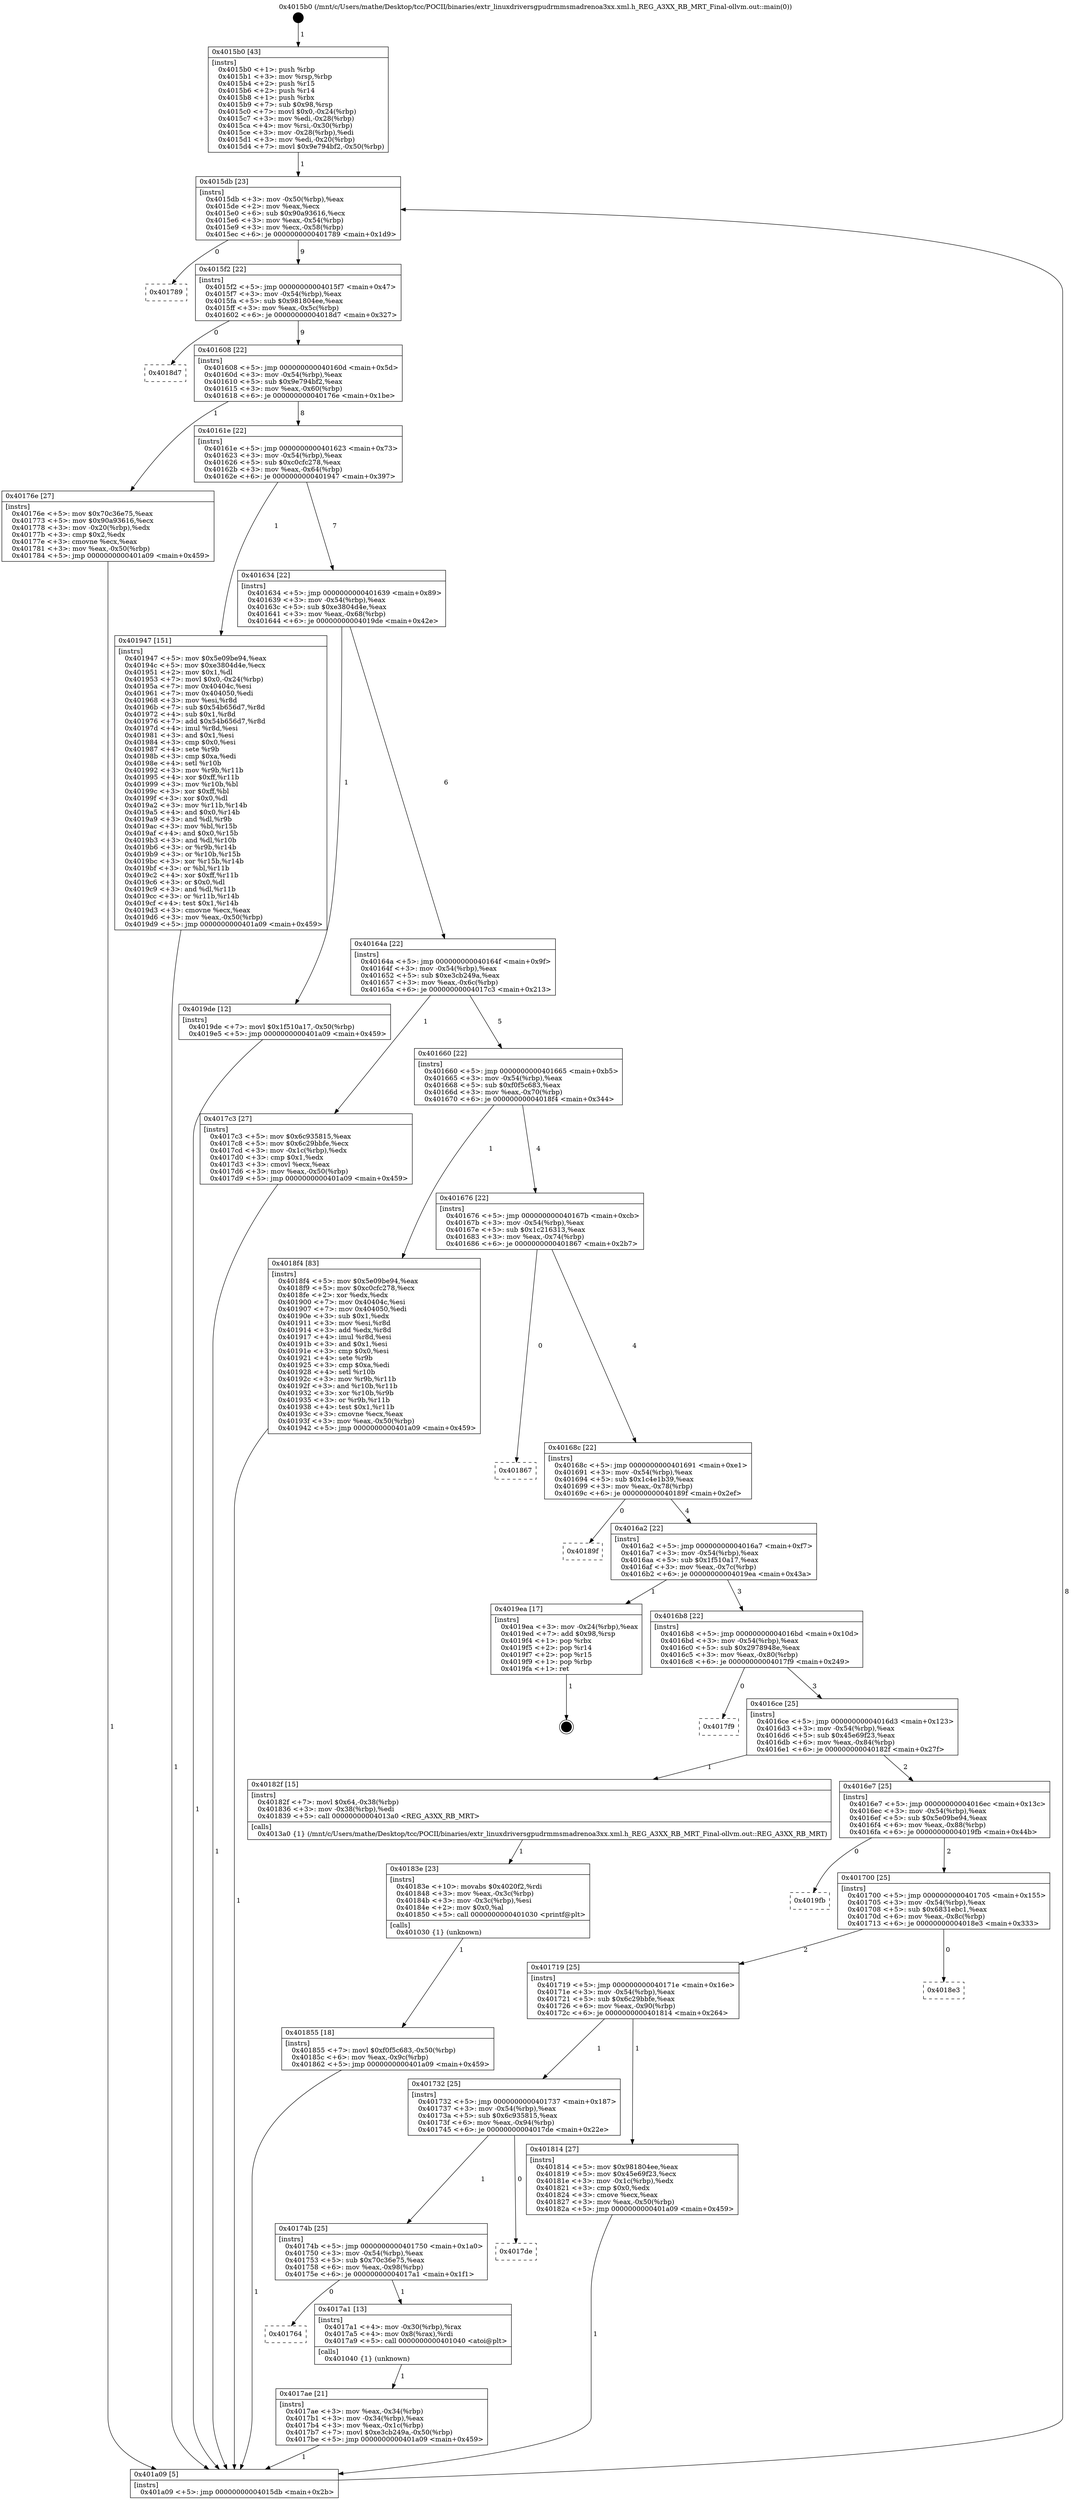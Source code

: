 digraph "0x4015b0" {
  label = "0x4015b0 (/mnt/c/Users/mathe/Desktop/tcc/POCII/binaries/extr_linuxdriversgpudrmmsmadrenoa3xx.xml.h_REG_A3XX_RB_MRT_Final-ollvm.out::main(0))"
  labelloc = "t"
  node[shape=record]

  Entry [label="",width=0.3,height=0.3,shape=circle,fillcolor=black,style=filled]
  "0x4015db" [label="{
     0x4015db [23]\l
     | [instrs]\l
     &nbsp;&nbsp;0x4015db \<+3\>: mov -0x50(%rbp),%eax\l
     &nbsp;&nbsp;0x4015de \<+2\>: mov %eax,%ecx\l
     &nbsp;&nbsp;0x4015e0 \<+6\>: sub $0x90a93616,%ecx\l
     &nbsp;&nbsp;0x4015e6 \<+3\>: mov %eax,-0x54(%rbp)\l
     &nbsp;&nbsp;0x4015e9 \<+3\>: mov %ecx,-0x58(%rbp)\l
     &nbsp;&nbsp;0x4015ec \<+6\>: je 0000000000401789 \<main+0x1d9\>\l
  }"]
  "0x401789" [label="{
     0x401789\l
  }", style=dashed]
  "0x4015f2" [label="{
     0x4015f2 [22]\l
     | [instrs]\l
     &nbsp;&nbsp;0x4015f2 \<+5\>: jmp 00000000004015f7 \<main+0x47\>\l
     &nbsp;&nbsp;0x4015f7 \<+3\>: mov -0x54(%rbp),%eax\l
     &nbsp;&nbsp;0x4015fa \<+5\>: sub $0x981804ee,%eax\l
     &nbsp;&nbsp;0x4015ff \<+3\>: mov %eax,-0x5c(%rbp)\l
     &nbsp;&nbsp;0x401602 \<+6\>: je 00000000004018d7 \<main+0x327\>\l
  }"]
  Exit [label="",width=0.3,height=0.3,shape=circle,fillcolor=black,style=filled,peripheries=2]
  "0x4018d7" [label="{
     0x4018d7\l
  }", style=dashed]
  "0x401608" [label="{
     0x401608 [22]\l
     | [instrs]\l
     &nbsp;&nbsp;0x401608 \<+5\>: jmp 000000000040160d \<main+0x5d\>\l
     &nbsp;&nbsp;0x40160d \<+3\>: mov -0x54(%rbp),%eax\l
     &nbsp;&nbsp;0x401610 \<+5\>: sub $0x9e794bf2,%eax\l
     &nbsp;&nbsp;0x401615 \<+3\>: mov %eax,-0x60(%rbp)\l
     &nbsp;&nbsp;0x401618 \<+6\>: je 000000000040176e \<main+0x1be\>\l
  }"]
  "0x401855" [label="{
     0x401855 [18]\l
     | [instrs]\l
     &nbsp;&nbsp;0x401855 \<+7\>: movl $0xf0f5c683,-0x50(%rbp)\l
     &nbsp;&nbsp;0x40185c \<+6\>: mov %eax,-0x9c(%rbp)\l
     &nbsp;&nbsp;0x401862 \<+5\>: jmp 0000000000401a09 \<main+0x459\>\l
  }"]
  "0x40176e" [label="{
     0x40176e [27]\l
     | [instrs]\l
     &nbsp;&nbsp;0x40176e \<+5\>: mov $0x70c36e75,%eax\l
     &nbsp;&nbsp;0x401773 \<+5\>: mov $0x90a93616,%ecx\l
     &nbsp;&nbsp;0x401778 \<+3\>: mov -0x20(%rbp),%edx\l
     &nbsp;&nbsp;0x40177b \<+3\>: cmp $0x2,%edx\l
     &nbsp;&nbsp;0x40177e \<+3\>: cmovne %ecx,%eax\l
     &nbsp;&nbsp;0x401781 \<+3\>: mov %eax,-0x50(%rbp)\l
     &nbsp;&nbsp;0x401784 \<+5\>: jmp 0000000000401a09 \<main+0x459\>\l
  }"]
  "0x40161e" [label="{
     0x40161e [22]\l
     | [instrs]\l
     &nbsp;&nbsp;0x40161e \<+5\>: jmp 0000000000401623 \<main+0x73\>\l
     &nbsp;&nbsp;0x401623 \<+3\>: mov -0x54(%rbp),%eax\l
     &nbsp;&nbsp;0x401626 \<+5\>: sub $0xc0cfc278,%eax\l
     &nbsp;&nbsp;0x40162b \<+3\>: mov %eax,-0x64(%rbp)\l
     &nbsp;&nbsp;0x40162e \<+6\>: je 0000000000401947 \<main+0x397\>\l
  }"]
  "0x401a09" [label="{
     0x401a09 [5]\l
     | [instrs]\l
     &nbsp;&nbsp;0x401a09 \<+5\>: jmp 00000000004015db \<main+0x2b\>\l
  }"]
  "0x4015b0" [label="{
     0x4015b0 [43]\l
     | [instrs]\l
     &nbsp;&nbsp;0x4015b0 \<+1\>: push %rbp\l
     &nbsp;&nbsp;0x4015b1 \<+3\>: mov %rsp,%rbp\l
     &nbsp;&nbsp;0x4015b4 \<+2\>: push %r15\l
     &nbsp;&nbsp;0x4015b6 \<+2\>: push %r14\l
     &nbsp;&nbsp;0x4015b8 \<+1\>: push %rbx\l
     &nbsp;&nbsp;0x4015b9 \<+7\>: sub $0x98,%rsp\l
     &nbsp;&nbsp;0x4015c0 \<+7\>: movl $0x0,-0x24(%rbp)\l
     &nbsp;&nbsp;0x4015c7 \<+3\>: mov %edi,-0x28(%rbp)\l
     &nbsp;&nbsp;0x4015ca \<+4\>: mov %rsi,-0x30(%rbp)\l
     &nbsp;&nbsp;0x4015ce \<+3\>: mov -0x28(%rbp),%edi\l
     &nbsp;&nbsp;0x4015d1 \<+3\>: mov %edi,-0x20(%rbp)\l
     &nbsp;&nbsp;0x4015d4 \<+7\>: movl $0x9e794bf2,-0x50(%rbp)\l
  }"]
  "0x40183e" [label="{
     0x40183e [23]\l
     | [instrs]\l
     &nbsp;&nbsp;0x40183e \<+10\>: movabs $0x4020f2,%rdi\l
     &nbsp;&nbsp;0x401848 \<+3\>: mov %eax,-0x3c(%rbp)\l
     &nbsp;&nbsp;0x40184b \<+3\>: mov -0x3c(%rbp),%esi\l
     &nbsp;&nbsp;0x40184e \<+2\>: mov $0x0,%al\l
     &nbsp;&nbsp;0x401850 \<+5\>: call 0000000000401030 \<printf@plt\>\l
     | [calls]\l
     &nbsp;&nbsp;0x401030 \{1\} (unknown)\l
  }"]
  "0x401947" [label="{
     0x401947 [151]\l
     | [instrs]\l
     &nbsp;&nbsp;0x401947 \<+5\>: mov $0x5e09be94,%eax\l
     &nbsp;&nbsp;0x40194c \<+5\>: mov $0xe3804d4e,%ecx\l
     &nbsp;&nbsp;0x401951 \<+2\>: mov $0x1,%dl\l
     &nbsp;&nbsp;0x401953 \<+7\>: movl $0x0,-0x24(%rbp)\l
     &nbsp;&nbsp;0x40195a \<+7\>: mov 0x40404c,%esi\l
     &nbsp;&nbsp;0x401961 \<+7\>: mov 0x404050,%edi\l
     &nbsp;&nbsp;0x401968 \<+3\>: mov %esi,%r8d\l
     &nbsp;&nbsp;0x40196b \<+7\>: sub $0x54b656d7,%r8d\l
     &nbsp;&nbsp;0x401972 \<+4\>: sub $0x1,%r8d\l
     &nbsp;&nbsp;0x401976 \<+7\>: add $0x54b656d7,%r8d\l
     &nbsp;&nbsp;0x40197d \<+4\>: imul %r8d,%esi\l
     &nbsp;&nbsp;0x401981 \<+3\>: and $0x1,%esi\l
     &nbsp;&nbsp;0x401984 \<+3\>: cmp $0x0,%esi\l
     &nbsp;&nbsp;0x401987 \<+4\>: sete %r9b\l
     &nbsp;&nbsp;0x40198b \<+3\>: cmp $0xa,%edi\l
     &nbsp;&nbsp;0x40198e \<+4\>: setl %r10b\l
     &nbsp;&nbsp;0x401992 \<+3\>: mov %r9b,%r11b\l
     &nbsp;&nbsp;0x401995 \<+4\>: xor $0xff,%r11b\l
     &nbsp;&nbsp;0x401999 \<+3\>: mov %r10b,%bl\l
     &nbsp;&nbsp;0x40199c \<+3\>: xor $0xff,%bl\l
     &nbsp;&nbsp;0x40199f \<+3\>: xor $0x0,%dl\l
     &nbsp;&nbsp;0x4019a2 \<+3\>: mov %r11b,%r14b\l
     &nbsp;&nbsp;0x4019a5 \<+4\>: and $0x0,%r14b\l
     &nbsp;&nbsp;0x4019a9 \<+3\>: and %dl,%r9b\l
     &nbsp;&nbsp;0x4019ac \<+3\>: mov %bl,%r15b\l
     &nbsp;&nbsp;0x4019af \<+4\>: and $0x0,%r15b\l
     &nbsp;&nbsp;0x4019b3 \<+3\>: and %dl,%r10b\l
     &nbsp;&nbsp;0x4019b6 \<+3\>: or %r9b,%r14b\l
     &nbsp;&nbsp;0x4019b9 \<+3\>: or %r10b,%r15b\l
     &nbsp;&nbsp;0x4019bc \<+3\>: xor %r15b,%r14b\l
     &nbsp;&nbsp;0x4019bf \<+3\>: or %bl,%r11b\l
     &nbsp;&nbsp;0x4019c2 \<+4\>: xor $0xff,%r11b\l
     &nbsp;&nbsp;0x4019c6 \<+3\>: or $0x0,%dl\l
     &nbsp;&nbsp;0x4019c9 \<+3\>: and %dl,%r11b\l
     &nbsp;&nbsp;0x4019cc \<+3\>: or %r11b,%r14b\l
     &nbsp;&nbsp;0x4019cf \<+4\>: test $0x1,%r14b\l
     &nbsp;&nbsp;0x4019d3 \<+3\>: cmovne %ecx,%eax\l
     &nbsp;&nbsp;0x4019d6 \<+3\>: mov %eax,-0x50(%rbp)\l
     &nbsp;&nbsp;0x4019d9 \<+5\>: jmp 0000000000401a09 \<main+0x459\>\l
  }"]
  "0x401634" [label="{
     0x401634 [22]\l
     | [instrs]\l
     &nbsp;&nbsp;0x401634 \<+5\>: jmp 0000000000401639 \<main+0x89\>\l
     &nbsp;&nbsp;0x401639 \<+3\>: mov -0x54(%rbp),%eax\l
     &nbsp;&nbsp;0x40163c \<+5\>: sub $0xe3804d4e,%eax\l
     &nbsp;&nbsp;0x401641 \<+3\>: mov %eax,-0x68(%rbp)\l
     &nbsp;&nbsp;0x401644 \<+6\>: je 00000000004019de \<main+0x42e\>\l
  }"]
  "0x4017ae" [label="{
     0x4017ae [21]\l
     | [instrs]\l
     &nbsp;&nbsp;0x4017ae \<+3\>: mov %eax,-0x34(%rbp)\l
     &nbsp;&nbsp;0x4017b1 \<+3\>: mov -0x34(%rbp),%eax\l
     &nbsp;&nbsp;0x4017b4 \<+3\>: mov %eax,-0x1c(%rbp)\l
     &nbsp;&nbsp;0x4017b7 \<+7\>: movl $0xe3cb249a,-0x50(%rbp)\l
     &nbsp;&nbsp;0x4017be \<+5\>: jmp 0000000000401a09 \<main+0x459\>\l
  }"]
  "0x4019de" [label="{
     0x4019de [12]\l
     | [instrs]\l
     &nbsp;&nbsp;0x4019de \<+7\>: movl $0x1f510a17,-0x50(%rbp)\l
     &nbsp;&nbsp;0x4019e5 \<+5\>: jmp 0000000000401a09 \<main+0x459\>\l
  }"]
  "0x40164a" [label="{
     0x40164a [22]\l
     | [instrs]\l
     &nbsp;&nbsp;0x40164a \<+5\>: jmp 000000000040164f \<main+0x9f\>\l
     &nbsp;&nbsp;0x40164f \<+3\>: mov -0x54(%rbp),%eax\l
     &nbsp;&nbsp;0x401652 \<+5\>: sub $0xe3cb249a,%eax\l
     &nbsp;&nbsp;0x401657 \<+3\>: mov %eax,-0x6c(%rbp)\l
     &nbsp;&nbsp;0x40165a \<+6\>: je 00000000004017c3 \<main+0x213\>\l
  }"]
  "0x401764" [label="{
     0x401764\l
  }", style=dashed]
  "0x4017c3" [label="{
     0x4017c3 [27]\l
     | [instrs]\l
     &nbsp;&nbsp;0x4017c3 \<+5\>: mov $0x6c935815,%eax\l
     &nbsp;&nbsp;0x4017c8 \<+5\>: mov $0x6c29bbfe,%ecx\l
     &nbsp;&nbsp;0x4017cd \<+3\>: mov -0x1c(%rbp),%edx\l
     &nbsp;&nbsp;0x4017d0 \<+3\>: cmp $0x1,%edx\l
     &nbsp;&nbsp;0x4017d3 \<+3\>: cmovl %ecx,%eax\l
     &nbsp;&nbsp;0x4017d6 \<+3\>: mov %eax,-0x50(%rbp)\l
     &nbsp;&nbsp;0x4017d9 \<+5\>: jmp 0000000000401a09 \<main+0x459\>\l
  }"]
  "0x401660" [label="{
     0x401660 [22]\l
     | [instrs]\l
     &nbsp;&nbsp;0x401660 \<+5\>: jmp 0000000000401665 \<main+0xb5\>\l
     &nbsp;&nbsp;0x401665 \<+3\>: mov -0x54(%rbp),%eax\l
     &nbsp;&nbsp;0x401668 \<+5\>: sub $0xf0f5c683,%eax\l
     &nbsp;&nbsp;0x40166d \<+3\>: mov %eax,-0x70(%rbp)\l
     &nbsp;&nbsp;0x401670 \<+6\>: je 00000000004018f4 \<main+0x344\>\l
  }"]
  "0x4017a1" [label="{
     0x4017a1 [13]\l
     | [instrs]\l
     &nbsp;&nbsp;0x4017a1 \<+4\>: mov -0x30(%rbp),%rax\l
     &nbsp;&nbsp;0x4017a5 \<+4\>: mov 0x8(%rax),%rdi\l
     &nbsp;&nbsp;0x4017a9 \<+5\>: call 0000000000401040 \<atoi@plt\>\l
     | [calls]\l
     &nbsp;&nbsp;0x401040 \{1\} (unknown)\l
  }"]
  "0x4018f4" [label="{
     0x4018f4 [83]\l
     | [instrs]\l
     &nbsp;&nbsp;0x4018f4 \<+5\>: mov $0x5e09be94,%eax\l
     &nbsp;&nbsp;0x4018f9 \<+5\>: mov $0xc0cfc278,%ecx\l
     &nbsp;&nbsp;0x4018fe \<+2\>: xor %edx,%edx\l
     &nbsp;&nbsp;0x401900 \<+7\>: mov 0x40404c,%esi\l
     &nbsp;&nbsp;0x401907 \<+7\>: mov 0x404050,%edi\l
     &nbsp;&nbsp;0x40190e \<+3\>: sub $0x1,%edx\l
     &nbsp;&nbsp;0x401911 \<+3\>: mov %esi,%r8d\l
     &nbsp;&nbsp;0x401914 \<+3\>: add %edx,%r8d\l
     &nbsp;&nbsp;0x401917 \<+4\>: imul %r8d,%esi\l
     &nbsp;&nbsp;0x40191b \<+3\>: and $0x1,%esi\l
     &nbsp;&nbsp;0x40191e \<+3\>: cmp $0x0,%esi\l
     &nbsp;&nbsp;0x401921 \<+4\>: sete %r9b\l
     &nbsp;&nbsp;0x401925 \<+3\>: cmp $0xa,%edi\l
     &nbsp;&nbsp;0x401928 \<+4\>: setl %r10b\l
     &nbsp;&nbsp;0x40192c \<+3\>: mov %r9b,%r11b\l
     &nbsp;&nbsp;0x40192f \<+3\>: and %r10b,%r11b\l
     &nbsp;&nbsp;0x401932 \<+3\>: xor %r10b,%r9b\l
     &nbsp;&nbsp;0x401935 \<+3\>: or %r9b,%r11b\l
     &nbsp;&nbsp;0x401938 \<+4\>: test $0x1,%r11b\l
     &nbsp;&nbsp;0x40193c \<+3\>: cmovne %ecx,%eax\l
     &nbsp;&nbsp;0x40193f \<+3\>: mov %eax,-0x50(%rbp)\l
     &nbsp;&nbsp;0x401942 \<+5\>: jmp 0000000000401a09 \<main+0x459\>\l
  }"]
  "0x401676" [label="{
     0x401676 [22]\l
     | [instrs]\l
     &nbsp;&nbsp;0x401676 \<+5\>: jmp 000000000040167b \<main+0xcb\>\l
     &nbsp;&nbsp;0x40167b \<+3\>: mov -0x54(%rbp),%eax\l
     &nbsp;&nbsp;0x40167e \<+5\>: sub $0x1c216313,%eax\l
     &nbsp;&nbsp;0x401683 \<+3\>: mov %eax,-0x74(%rbp)\l
     &nbsp;&nbsp;0x401686 \<+6\>: je 0000000000401867 \<main+0x2b7\>\l
  }"]
  "0x40174b" [label="{
     0x40174b [25]\l
     | [instrs]\l
     &nbsp;&nbsp;0x40174b \<+5\>: jmp 0000000000401750 \<main+0x1a0\>\l
     &nbsp;&nbsp;0x401750 \<+3\>: mov -0x54(%rbp),%eax\l
     &nbsp;&nbsp;0x401753 \<+5\>: sub $0x70c36e75,%eax\l
     &nbsp;&nbsp;0x401758 \<+6\>: mov %eax,-0x98(%rbp)\l
     &nbsp;&nbsp;0x40175e \<+6\>: je 00000000004017a1 \<main+0x1f1\>\l
  }"]
  "0x401867" [label="{
     0x401867\l
  }", style=dashed]
  "0x40168c" [label="{
     0x40168c [22]\l
     | [instrs]\l
     &nbsp;&nbsp;0x40168c \<+5\>: jmp 0000000000401691 \<main+0xe1\>\l
     &nbsp;&nbsp;0x401691 \<+3\>: mov -0x54(%rbp),%eax\l
     &nbsp;&nbsp;0x401694 \<+5\>: sub $0x1c4e1b39,%eax\l
     &nbsp;&nbsp;0x401699 \<+3\>: mov %eax,-0x78(%rbp)\l
     &nbsp;&nbsp;0x40169c \<+6\>: je 000000000040189f \<main+0x2ef\>\l
  }"]
  "0x4017de" [label="{
     0x4017de\l
  }", style=dashed]
  "0x40189f" [label="{
     0x40189f\l
  }", style=dashed]
  "0x4016a2" [label="{
     0x4016a2 [22]\l
     | [instrs]\l
     &nbsp;&nbsp;0x4016a2 \<+5\>: jmp 00000000004016a7 \<main+0xf7\>\l
     &nbsp;&nbsp;0x4016a7 \<+3\>: mov -0x54(%rbp),%eax\l
     &nbsp;&nbsp;0x4016aa \<+5\>: sub $0x1f510a17,%eax\l
     &nbsp;&nbsp;0x4016af \<+3\>: mov %eax,-0x7c(%rbp)\l
     &nbsp;&nbsp;0x4016b2 \<+6\>: je 00000000004019ea \<main+0x43a\>\l
  }"]
  "0x401732" [label="{
     0x401732 [25]\l
     | [instrs]\l
     &nbsp;&nbsp;0x401732 \<+5\>: jmp 0000000000401737 \<main+0x187\>\l
     &nbsp;&nbsp;0x401737 \<+3\>: mov -0x54(%rbp),%eax\l
     &nbsp;&nbsp;0x40173a \<+5\>: sub $0x6c935815,%eax\l
     &nbsp;&nbsp;0x40173f \<+6\>: mov %eax,-0x94(%rbp)\l
     &nbsp;&nbsp;0x401745 \<+6\>: je 00000000004017de \<main+0x22e\>\l
  }"]
  "0x4019ea" [label="{
     0x4019ea [17]\l
     | [instrs]\l
     &nbsp;&nbsp;0x4019ea \<+3\>: mov -0x24(%rbp),%eax\l
     &nbsp;&nbsp;0x4019ed \<+7\>: add $0x98,%rsp\l
     &nbsp;&nbsp;0x4019f4 \<+1\>: pop %rbx\l
     &nbsp;&nbsp;0x4019f5 \<+2\>: pop %r14\l
     &nbsp;&nbsp;0x4019f7 \<+2\>: pop %r15\l
     &nbsp;&nbsp;0x4019f9 \<+1\>: pop %rbp\l
     &nbsp;&nbsp;0x4019fa \<+1\>: ret\l
  }"]
  "0x4016b8" [label="{
     0x4016b8 [22]\l
     | [instrs]\l
     &nbsp;&nbsp;0x4016b8 \<+5\>: jmp 00000000004016bd \<main+0x10d\>\l
     &nbsp;&nbsp;0x4016bd \<+3\>: mov -0x54(%rbp),%eax\l
     &nbsp;&nbsp;0x4016c0 \<+5\>: sub $0x2978948e,%eax\l
     &nbsp;&nbsp;0x4016c5 \<+3\>: mov %eax,-0x80(%rbp)\l
     &nbsp;&nbsp;0x4016c8 \<+6\>: je 00000000004017f9 \<main+0x249\>\l
  }"]
  "0x401814" [label="{
     0x401814 [27]\l
     | [instrs]\l
     &nbsp;&nbsp;0x401814 \<+5\>: mov $0x981804ee,%eax\l
     &nbsp;&nbsp;0x401819 \<+5\>: mov $0x45e69f23,%ecx\l
     &nbsp;&nbsp;0x40181e \<+3\>: mov -0x1c(%rbp),%edx\l
     &nbsp;&nbsp;0x401821 \<+3\>: cmp $0x0,%edx\l
     &nbsp;&nbsp;0x401824 \<+3\>: cmove %ecx,%eax\l
     &nbsp;&nbsp;0x401827 \<+3\>: mov %eax,-0x50(%rbp)\l
     &nbsp;&nbsp;0x40182a \<+5\>: jmp 0000000000401a09 \<main+0x459\>\l
  }"]
  "0x4017f9" [label="{
     0x4017f9\l
  }", style=dashed]
  "0x4016ce" [label="{
     0x4016ce [25]\l
     | [instrs]\l
     &nbsp;&nbsp;0x4016ce \<+5\>: jmp 00000000004016d3 \<main+0x123\>\l
     &nbsp;&nbsp;0x4016d3 \<+3\>: mov -0x54(%rbp),%eax\l
     &nbsp;&nbsp;0x4016d6 \<+5\>: sub $0x45e69f23,%eax\l
     &nbsp;&nbsp;0x4016db \<+6\>: mov %eax,-0x84(%rbp)\l
     &nbsp;&nbsp;0x4016e1 \<+6\>: je 000000000040182f \<main+0x27f\>\l
  }"]
  "0x401719" [label="{
     0x401719 [25]\l
     | [instrs]\l
     &nbsp;&nbsp;0x401719 \<+5\>: jmp 000000000040171e \<main+0x16e\>\l
     &nbsp;&nbsp;0x40171e \<+3\>: mov -0x54(%rbp),%eax\l
     &nbsp;&nbsp;0x401721 \<+5\>: sub $0x6c29bbfe,%eax\l
     &nbsp;&nbsp;0x401726 \<+6\>: mov %eax,-0x90(%rbp)\l
     &nbsp;&nbsp;0x40172c \<+6\>: je 0000000000401814 \<main+0x264\>\l
  }"]
  "0x40182f" [label="{
     0x40182f [15]\l
     | [instrs]\l
     &nbsp;&nbsp;0x40182f \<+7\>: movl $0x64,-0x38(%rbp)\l
     &nbsp;&nbsp;0x401836 \<+3\>: mov -0x38(%rbp),%edi\l
     &nbsp;&nbsp;0x401839 \<+5\>: call 00000000004013a0 \<REG_A3XX_RB_MRT\>\l
     | [calls]\l
     &nbsp;&nbsp;0x4013a0 \{1\} (/mnt/c/Users/mathe/Desktop/tcc/POCII/binaries/extr_linuxdriversgpudrmmsmadrenoa3xx.xml.h_REG_A3XX_RB_MRT_Final-ollvm.out::REG_A3XX_RB_MRT)\l
  }"]
  "0x4016e7" [label="{
     0x4016e7 [25]\l
     | [instrs]\l
     &nbsp;&nbsp;0x4016e7 \<+5\>: jmp 00000000004016ec \<main+0x13c\>\l
     &nbsp;&nbsp;0x4016ec \<+3\>: mov -0x54(%rbp),%eax\l
     &nbsp;&nbsp;0x4016ef \<+5\>: sub $0x5e09be94,%eax\l
     &nbsp;&nbsp;0x4016f4 \<+6\>: mov %eax,-0x88(%rbp)\l
     &nbsp;&nbsp;0x4016fa \<+6\>: je 00000000004019fb \<main+0x44b\>\l
  }"]
  "0x4018e3" [label="{
     0x4018e3\l
  }", style=dashed]
  "0x4019fb" [label="{
     0x4019fb\l
  }", style=dashed]
  "0x401700" [label="{
     0x401700 [25]\l
     | [instrs]\l
     &nbsp;&nbsp;0x401700 \<+5\>: jmp 0000000000401705 \<main+0x155\>\l
     &nbsp;&nbsp;0x401705 \<+3\>: mov -0x54(%rbp),%eax\l
     &nbsp;&nbsp;0x401708 \<+5\>: sub $0x6831ebc1,%eax\l
     &nbsp;&nbsp;0x40170d \<+6\>: mov %eax,-0x8c(%rbp)\l
     &nbsp;&nbsp;0x401713 \<+6\>: je 00000000004018e3 \<main+0x333\>\l
  }"]
  Entry -> "0x4015b0" [label=" 1"]
  "0x4015db" -> "0x401789" [label=" 0"]
  "0x4015db" -> "0x4015f2" [label=" 9"]
  "0x4019ea" -> Exit [label=" 1"]
  "0x4015f2" -> "0x4018d7" [label=" 0"]
  "0x4015f2" -> "0x401608" [label=" 9"]
  "0x4019de" -> "0x401a09" [label=" 1"]
  "0x401608" -> "0x40176e" [label=" 1"]
  "0x401608" -> "0x40161e" [label=" 8"]
  "0x40176e" -> "0x401a09" [label=" 1"]
  "0x4015b0" -> "0x4015db" [label=" 1"]
  "0x401a09" -> "0x4015db" [label=" 8"]
  "0x401947" -> "0x401a09" [label=" 1"]
  "0x40161e" -> "0x401947" [label=" 1"]
  "0x40161e" -> "0x401634" [label=" 7"]
  "0x4018f4" -> "0x401a09" [label=" 1"]
  "0x401634" -> "0x4019de" [label=" 1"]
  "0x401634" -> "0x40164a" [label=" 6"]
  "0x401855" -> "0x401a09" [label=" 1"]
  "0x40164a" -> "0x4017c3" [label=" 1"]
  "0x40164a" -> "0x401660" [label=" 5"]
  "0x40183e" -> "0x401855" [label=" 1"]
  "0x401660" -> "0x4018f4" [label=" 1"]
  "0x401660" -> "0x401676" [label=" 4"]
  "0x40182f" -> "0x40183e" [label=" 1"]
  "0x401676" -> "0x401867" [label=" 0"]
  "0x401676" -> "0x40168c" [label=" 4"]
  "0x4017c3" -> "0x401a09" [label=" 1"]
  "0x40168c" -> "0x40189f" [label=" 0"]
  "0x40168c" -> "0x4016a2" [label=" 4"]
  "0x4017ae" -> "0x401a09" [label=" 1"]
  "0x4016a2" -> "0x4019ea" [label=" 1"]
  "0x4016a2" -> "0x4016b8" [label=" 3"]
  "0x40174b" -> "0x401764" [label=" 0"]
  "0x4016b8" -> "0x4017f9" [label=" 0"]
  "0x4016b8" -> "0x4016ce" [label=" 3"]
  "0x40174b" -> "0x4017a1" [label=" 1"]
  "0x4016ce" -> "0x40182f" [label=" 1"]
  "0x4016ce" -> "0x4016e7" [label=" 2"]
  "0x401732" -> "0x40174b" [label=" 1"]
  "0x4016e7" -> "0x4019fb" [label=" 0"]
  "0x4016e7" -> "0x401700" [label=" 2"]
  "0x401732" -> "0x4017de" [label=" 0"]
  "0x401700" -> "0x4018e3" [label=" 0"]
  "0x401700" -> "0x401719" [label=" 2"]
  "0x401814" -> "0x401a09" [label=" 1"]
  "0x401719" -> "0x401814" [label=" 1"]
  "0x401719" -> "0x401732" [label=" 1"]
  "0x4017a1" -> "0x4017ae" [label=" 1"]
}
